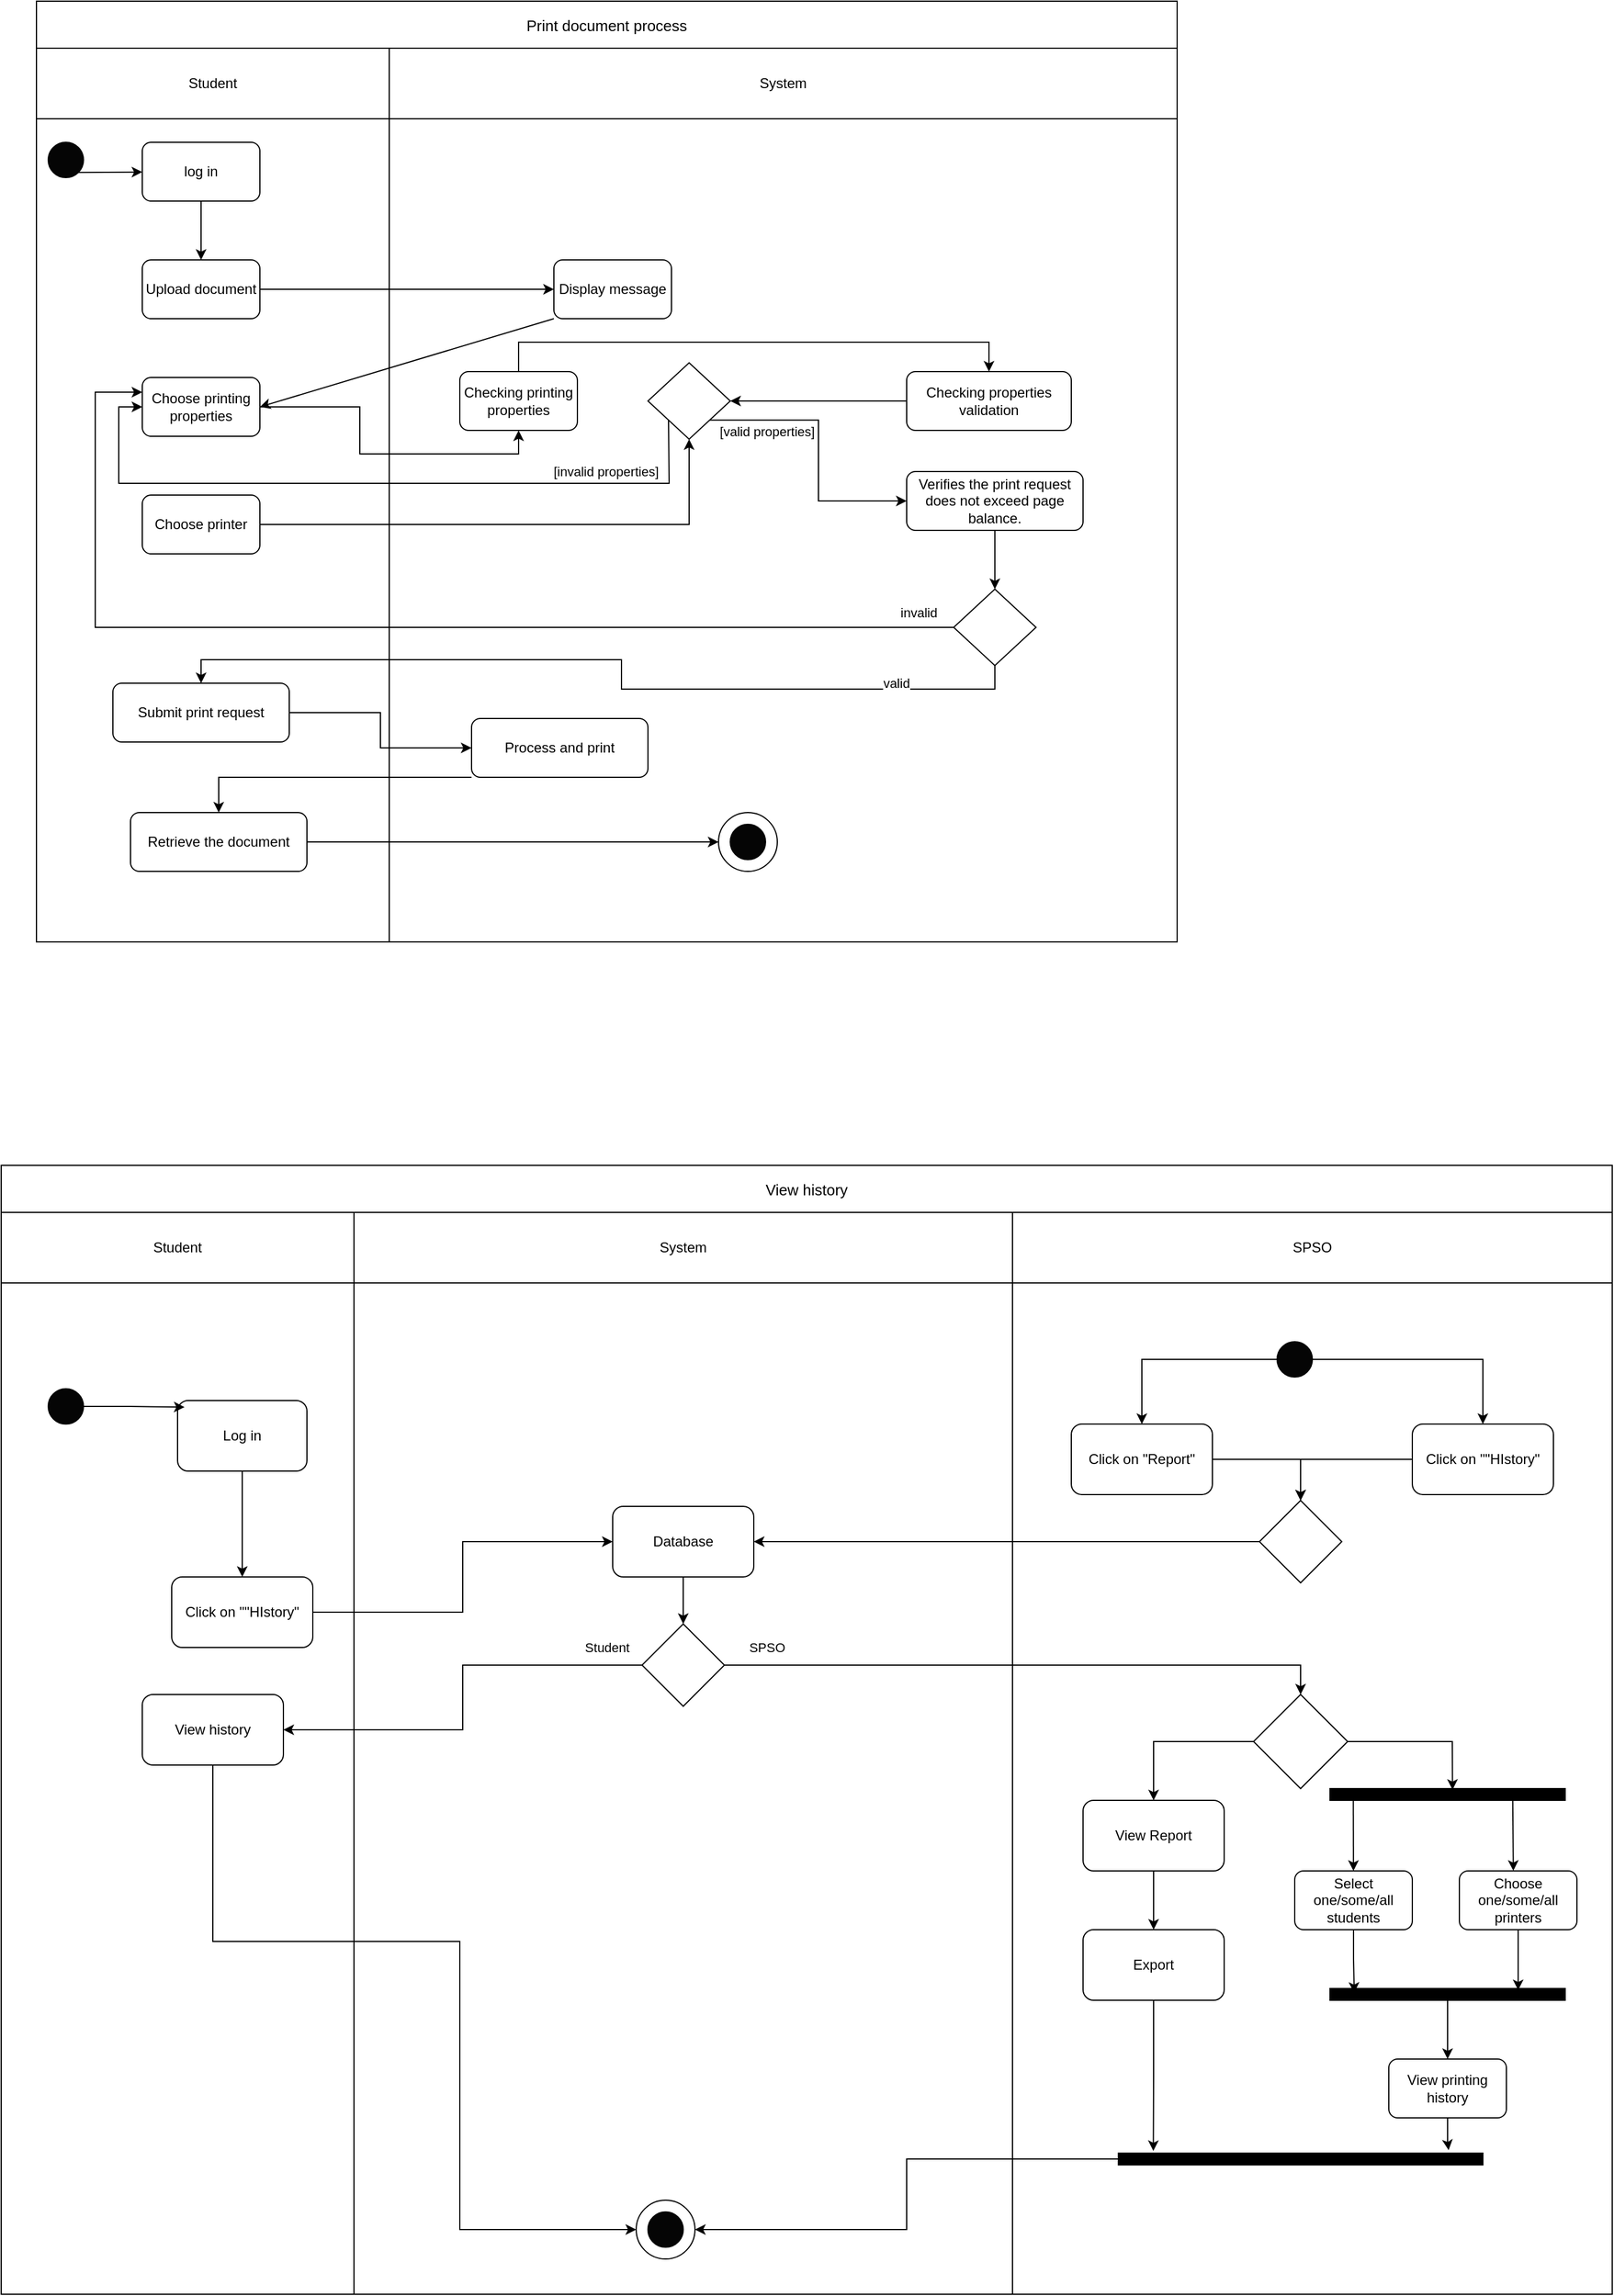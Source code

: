 <mxfile version="24.7.17">
  <diagram name="Page-1" id="vSrU1V59J8BGXjvMUhQw">
    <mxGraphModel dx="1909" dy="1013" grid="1" gridSize="10" guides="1" tooltips="1" connect="1" arrows="1" fold="1" page="1" pageScale="1" pageWidth="3300" pageHeight="4681" math="0" shadow="0">
      <root>
        <mxCell id="0" />
        <mxCell id="1" parent="0" />
        <mxCell id="SqMrX3MdcvN79roEV0-a-6" value="Print document process" style="shape=table;startSize=40;container=1;collapsible=0;childLayout=tableLayout;fontSize=13;" parent="1" vertex="1">
          <mxGeometry x="290" y="280" width="970" height="800" as="geometry" />
        </mxCell>
        <mxCell id="SqMrX3MdcvN79roEV0-a-7" value="" style="shape=tableRow;horizontal=0;startSize=0;swimlaneHead=0;swimlaneBody=0;strokeColor=inherit;top=0;left=0;bottom=0;right=0;collapsible=0;dropTarget=0;fillColor=none;points=[[0,0.5],[1,0.5]];portConstraint=eastwest;" parent="SqMrX3MdcvN79roEV0-a-6" vertex="1">
          <mxGeometry y="40" width="970" height="60" as="geometry" />
        </mxCell>
        <mxCell id="SqMrX3MdcvN79roEV0-a-8" value="Student" style="shape=partialRectangle;html=1;whiteSpace=wrap;connectable=0;strokeColor=inherit;overflow=hidden;fillColor=none;top=0;left=0;bottom=0;right=0;pointerEvents=1;" parent="SqMrX3MdcvN79roEV0-a-7" vertex="1">
          <mxGeometry width="300" height="60" as="geometry">
            <mxRectangle width="300" height="60" as="alternateBounds" />
          </mxGeometry>
        </mxCell>
        <mxCell id="SqMrX3MdcvN79roEV0-a-9" value="System" style="shape=partialRectangle;html=1;whiteSpace=wrap;connectable=0;strokeColor=inherit;overflow=hidden;fillColor=none;top=0;left=0;bottom=0;right=0;pointerEvents=1;" parent="SqMrX3MdcvN79roEV0-a-7" vertex="1">
          <mxGeometry x="300" width="670" height="60" as="geometry">
            <mxRectangle width="670" height="60" as="alternateBounds" />
          </mxGeometry>
        </mxCell>
        <mxCell id="SqMrX3MdcvN79roEV0-a-11" value="" style="shape=tableRow;horizontal=0;startSize=0;swimlaneHead=0;swimlaneBody=0;strokeColor=inherit;top=0;left=0;bottom=0;right=0;collapsible=0;dropTarget=0;fillColor=none;points=[[0,0.5],[1,0.5]];portConstraint=eastwest;" parent="SqMrX3MdcvN79roEV0-a-6" vertex="1">
          <mxGeometry y="100" width="970" height="700" as="geometry" />
        </mxCell>
        <mxCell id="SqMrX3MdcvN79roEV0-a-12" value="" style="shape=partialRectangle;html=1;whiteSpace=wrap;connectable=0;strokeColor=inherit;overflow=hidden;fillColor=none;top=0;left=0;bottom=0;right=0;pointerEvents=1;" parent="SqMrX3MdcvN79roEV0-a-11" vertex="1">
          <mxGeometry width="300" height="700" as="geometry">
            <mxRectangle width="300" height="700" as="alternateBounds" />
          </mxGeometry>
        </mxCell>
        <mxCell id="SqMrX3MdcvN79roEV0-a-13" value="" style="shape=partialRectangle;html=1;whiteSpace=wrap;connectable=0;strokeColor=inherit;overflow=hidden;fillColor=none;top=0;left=0;bottom=0;right=0;pointerEvents=1;" parent="SqMrX3MdcvN79roEV0-a-11" vertex="1">
          <mxGeometry x="300" width="670" height="700" as="geometry">
            <mxRectangle width="670" height="700" as="alternateBounds" />
          </mxGeometry>
        </mxCell>
        <mxCell id="SqMrX3MdcvN79roEV0-a-15" value="" style="ellipse;whiteSpace=wrap;html=1;aspect=fixed;fillColor=#050505;" parent="1" vertex="1">
          <mxGeometry x="300" y="400" width="30" height="30" as="geometry" />
        </mxCell>
        <mxCell id="SqMrX3MdcvN79roEV0-a-19" style="edgeStyle=orthogonalEdgeStyle;rounded=0;orthogonalLoop=1;jettySize=auto;html=1;entryX=0.5;entryY=0;entryDx=0;entryDy=0;" parent="1" source="SqMrX3MdcvN79roEV0-a-16" target="SqMrX3MdcvN79roEV0-a-17" edge="1">
          <mxGeometry relative="1" as="geometry" />
        </mxCell>
        <mxCell id="SqMrX3MdcvN79roEV0-a-16" value="log in" style="rounded=1;whiteSpace=wrap;html=1;" parent="1" vertex="1">
          <mxGeometry x="380" y="400" width="100" height="50" as="geometry" />
        </mxCell>
        <mxCell id="SqMrX3MdcvN79roEV0-a-26" style="edgeStyle=orthogonalEdgeStyle;rounded=0;orthogonalLoop=1;jettySize=auto;html=1;entryX=0;entryY=0.5;entryDx=0;entryDy=0;" parent="1" source="SqMrX3MdcvN79roEV0-a-17" target="SqMrX3MdcvN79roEV0-a-24" edge="1">
          <mxGeometry relative="1" as="geometry" />
        </mxCell>
        <mxCell id="SqMrX3MdcvN79roEV0-a-17" value="Upload document" style="rounded=1;whiteSpace=wrap;html=1;" parent="1" vertex="1">
          <mxGeometry x="380" y="500" width="100" height="50" as="geometry" />
        </mxCell>
        <mxCell id="SqMrX3MdcvN79roEV0-a-18" value="" style="endArrow=classic;html=1;rounded=0;exitX=1;exitY=1;exitDx=0;exitDy=0;" parent="1" source="SqMrX3MdcvN79roEV0-a-15" target="SqMrX3MdcvN79roEV0-a-16" edge="1">
          <mxGeometry width="50" height="50" relative="1" as="geometry">
            <mxPoint x="310" y="500" as="sourcePoint" />
            <mxPoint x="360" y="450" as="targetPoint" />
          </mxGeometry>
        </mxCell>
        <mxCell id="SqMrX3MdcvN79roEV0-a-28" style="edgeStyle=orthogonalEdgeStyle;rounded=0;orthogonalLoop=1;jettySize=auto;html=1;entryX=0.5;entryY=1;entryDx=0;entryDy=0;" parent="1" source="SqMrX3MdcvN79roEV0-a-20" target="SqMrX3MdcvN79roEV0-a-22" edge="1">
          <mxGeometry relative="1" as="geometry" />
        </mxCell>
        <mxCell id="SqMrX3MdcvN79roEV0-a-20" value="Choose printing properties" style="rounded=1;whiteSpace=wrap;html=1;" parent="1" vertex="1">
          <mxGeometry x="380" y="600" width="100" height="50" as="geometry" />
        </mxCell>
        <mxCell id="SqMrX3MdcvN79roEV0-a-36" style="edgeStyle=orthogonalEdgeStyle;rounded=0;orthogonalLoop=1;jettySize=auto;html=1;entryX=0.5;entryY=0;entryDx=0;entryDy=0;" parent="1" source="SqMrX3MdcvN79roEV0-a-22" target="SqMrX3MdcvN79roEV0-a-34" edge="1">
          <mxGeometry relative="1" as="geometry">
            <Array as="points">
              <mxPoint x="700" y="570" />
              <mxPoint x="1100" y="570" />
            </Array>
          </mxGeometry>
        </mxCell>
        <mxCell id="SqMrX3MdcvN79roEV0-a-22" value="Checking printing properties" style="rounded=1;whiteSpace=wrap;html=1;" parent="1" vertex="1">
          <mxGeometry x="650" y="595" width="100" height="50" as="geometry" />
        </mxCell>
        <mxCell id="SqMrX3MdcvN79roEV0-a-39" style="edgeStyle=orthogonalEdgeStyle;rounded=0;orthogonalLoop=1;jettySize=auto;html=1;exitX=1;exitY=1;exitDx=0;exitDy=0;entryX=0;entryY=0.5;entryDx=0;entryDy=0;" parent="1" source="SqMrX3MdcvN79roEV0-a-23" target="SqMrX3MdcvN79roEV0-a-38" edge="1">
          <mxGeometry relative="1" as="geometry" />
        </mxCell>
        <mxCell id="SqMrX3MdcvN79roEV0-a-40" value="[valid properties]" style="edgeLabel;html=1;align=center;verticalAlign=middle;resizable=0;points=[];" parent="SqMrX3MdcvN79roEV0-a-39" vertex="1" connectable="0">
          <mxGeometry x="-0.67" y="-1" relative="1" as="geometry">
            <mxPoint x="9" y="8" as="offset" />
          </mxGeometry>
        </mxCell>
        <mxCell id="SqMrX3MdcvN79roEV0-a-23" value="" style="rhombus;whiteSpace=wrap;html=1;" parent="1" vertex="1">
          <mxGeometry x="810" y="587.5" width="70" height="65" as="geometry" />
        </mxCell>
        <mxCell id="SqMrX3MdcvN79roEV0-a-24" value="Display message" style="rounded=1;whiteSpace=wrap;html=1;" parent="1" vertex="1">
          <mxGeometry x="730" y="500" width="100" height="50" as="geometry" />
        </mxCell>
        <mxCell id="SqMrX3MdcvN79roEV0-a-27" value="" style="endArrow=classic;html=1;rounded=0;exitX=0;exitY=1;exitDx=0;exitDy=0;entryX=1;entryY=0.5;entryDx=0;entryDy=0;" parent="1" source="SqMrX3MdcvN79roEV0-a-24" target="SqMrX3MdcvN79roEV0-a-20" edge="1">
          <mxGeometry width="50" height="50" relative="1" as="geometry">
            <mxPoint x="570" y="900" as="sourcePoint" />
            <mxPoint x="620" y="850" as="targetPoint" />
          </mxGeometry>
        </mxCell>
        <mxCell id="SqMrX3MdcvN79roEV0-a-31" style="edgeStyle=orthogonalEdgeStyle;rounded=0;orthogonalLoop=1;jettySize=auto;html=1;entryX=0.5;entryY=1;entryDx=0;entryDy=0;" parent="1" source="SqMrX3MdcvN79roEV0-a-30" target="SqMrX3MdcvN79roEV0-a-23" edge="1">
          <mxGeometry relative="1" as="geometry" />
        </mxCell>
        <mxCell id="SqMrX3MdcvN79roEV0-a-30" value="Choose printer" style="rounded=1;whiteSpace=wrap;html=1;" parent="1" vertex="1">
          <mxGeometry x="380" y="700" width="100" height="50" as="geometry" />
        </mxCell>
        <mxCell id="SqMrX3MdcvN79roEV0-a-32" value="" style="endArrow=classic;html=1;rounded=0;exitX=0;exitY=1;exitDx=0;exitDy=0;entryX=0;entryY=0.5;entryDx=0;entryDy=0;" parent="1" source="SqMrX3MdcvN79roEV0-a-23" target="SqMrX3MdcvN79roEV0-a-20" edge="1">
          <mxGeometry width="50" height="50" relative="1" as="geometry">
            <mxPoint x="640" y="850" as="sourcePoint" />
            <mxPoint x="690" y="800" as="targetPoint" />
            <Array as="points">
              <mxPoint x="828" y="690" />
              <mxPoint x="600" y="690" />
              <mxPoint x="360" y="690" />
              <mxPoint x="360" y="625" />
            </Array>
          </mxGeometry>
        </mxCell>
        <mxCell id="SqMrX3MdcvN79roEV0-a-33" value="[invalid properties]" style="edgeLabel;html=1;align=center;verticalAlign=middle;resizable=0;points=[];" parent="SqMrX3MdcvN79roEV0-a-32" vertex="1" connectable="0">
          <mxGeometry x="-0.639" y="1" relative="1" as="geometry">
            <mxPoint x="1" y="-11" as="offset" />
          </mxGeometry>
        </mxCell>
        <mxCell id="SqMrX3MdcvN79roEV0-a-35" style="edgeStyle=orthogonalEdgeStyle;rounded=0;orthogonalLoop=1;jettySize=auto;html=1;entryX=1;entryY=0.5;entryDx=0;entryDy=0;" parent="1" source="SqMrX3MdcvN79roEV0-a-34" target="SqMrX3MdcvN79roEV0-a-23" edge="1">
          <mxGeometry relative="1" as="geometry" />
        </mxCell>
        <mxCell id="SqMrX3MdcvN79roEV0-a-34" value="Checking properties validation" style="rounded=1;whiteSpace=wrap;html=1;" parent="1" vertex="1">
          <mxGeometry x="1030" y="595" width="140" height="50" as="geometry" />
        </mxCell>
        <mxCell id="SqMrX3MdcvN79roEV0-a-42" style="edgeStyle=orthogonalEdgeStyle;rounded=0;orthogonalLoop=1;jettySize=auto;html=1;entryX=0.5;entryY=0;entryDx=0;entryDy=0;" parent="1" source="SqMrX3MdcvN79roEV0-a-38" target="SqMrX3MdcvN79roEV0-a-41" edge="1">
          <mxGeometry relative="1" as="geometry" />
        </mxCell>
        <mxCell id="SqMrX3MdcvN79roEV0-a-38" value="Verifies the print request does not exceed page balance." style="rounded=1;whiteSpace=wrap;html=1;" parent="1" vertex="1">
          <mxGeometry x="1030" y="680" width="150" height="50" as="geometry" />
        </mxCell>
        <mxCell id="SqMrX3MdcvN79roEV0-a-43" style="edgeStyle=orthogonalEdgeStyle;rounded=0;orthogonalLoop=1;jettySize=auto;html=1;entryX=0;entryY=0.25;entryDx=0;entryDy=0;" parent="1" source="SqMrX3MdcvN79roEV0-a-41" target="SqMrX3MdcvN79roEV0-a-20" edge="1">
          <mxGeometry relative="1" as="geometry">
            <Array as="points">
              <mxPoint x="340" y="813" />
              <mxPoint x="340" y="613" />
            </Array>
          </mxGeometry>
        </mxCell>
        <mxCell id="SqMrX3MdcvN79roEV0-a-44" value="invalid" style="edgeLabel;html=1;align=center;verticalAlign=middle;resizable=0;points=[];" parent="SqMrX3MdcvN79roEV0-a-43" vertex="1" connectable="0">
          <mxGeometry x="-0.901" y="3" relative="1" as="geometry">
            <mxPoint x="18" y="-16" as="offset" />
          </mxGeometry>
        </mxCell>
        <mxCell id="SqMrX3MdcvN79roEV0-a-46" style="edgeStyle=orthogonalEdgeStyle;rounded=0;orthogonalLoop=1;jettySize=auto;html=1;exitX=0.5;exitY=1;exitDx=0;exitDy=0;entryX=0.5;entryY=0;entryDx=0;entryDy=0;" parent="1" source="SqMrX3MdcvN79roEV0-a-41" target="SqMrX3MdcvN79roEV0-a-45" edge="1">
          <mxGeometry relative="1" as="geometry" />
        </mxCell>
        <mxCell id="SqMrX3MdcvN79roEV0-a-47" value="valid" style="edgeLabel;html=1;align=center;verticalAlign=middle;resizable=0;points=[];" parent="SqMrX3MdcvN79roEV0-a-46" vertex="1" connectable="0">
          <mxGeometry x="-0.701" y="-1" relative="1" as="geometry">
            <mxPoint x="6" y="-4" as="offset" />
          </mxGeometry>
        </mxCell>
        <mxCell id="SqMrX3MdcvN79roEV0-a-41" value="" style="rhombus;whiteSpace=wrap;html=1;" parent="1" vertex="1">
          <mxGeometry x="1070" y="780" width="70" height="65" as="geometry" />
        </mxCell>
        <mxCell id="SqMrX3MdcvN79roEV0-a-50" style="edgeStyle=orthogonalEdgeStyle;rounded=0;orthogonalLoop=1;jettySize=auto;html=1;exitX=1;exitY=0.5;exitDx=0;exitDy=0;entryX=0;entryY=0.5;entryDx=0;entryDy=0;" parent="1" source="SqMrX3MdcvN79roEV0-a-45" target="SqMrX3MdcvN79roEV0-a-49" edge="1">
          <mxGeometry relative="1" as="geometry" />
        </mxCell>
        <mxCell id="SqMrX3MdcvN79roEV0-a-45" value="Submit print request" style="rounded=1;whiteSpace=wrap;html=1;" parent="1" vertex="1">
          <mxGeometry x="355" y="860" width="150" height="50" as="geometry" />
        </mxCell>
        <mxCell id="SqMrX3MdcvN79roEV0-a-58" style="edgeStyle=orthogonalEdgeStyle;rounded=0;orthogonalLoop=1;jettySize=auto;html=1;entryX=0.5;entryY=0;entryDx=0;entryDy=0;" parent="1" source="SqMrX3MdcvN79roEV0-a-49" target="SqMrX3MdcvN79roEV0-a-52" edge="1">
          <mxGeometry relative="1" as="geometry">
            <Array as="points">
              <mxPoint x="445" y="940" />
            </Array>
          </mxGeometry>
        </mxCell>
        <mxCell id="SqMrX3MdcvN79roEV0-a-49" value="Process and print" style="rounded=1;whiteSpace=wrap;html=1;" parent="1" vertex="1">
          <mxGeometry x="660" y="890" width="150" height="50" as="geometry" />
        </mxCell>
        <mxCell id="SqMrX3MdcvN79roEV0-a-57" style="edgeStyle=orthogonalEdgeStyle;rounded=0;orthogonalLoop=1;jettySize=auto;html=1;entryX=0;entryY=0.5;entryDx=0;entryDy=0;" parent="1" source="SqMrX3MdcvN79roEV0-a-52" target="SqMrX3MdcvN79roEV0-a-55" edge="1">
          <mxGeometry relative="1" as="geometry" />
        </mxCell>
        <mxCell id="SqMrX3MdcvN79roEV0-a-52" value="Retrieve the document" style="rounded=1;whiteSpace=wrap;html=1;" parent="1" vertex="1">
          <mxGeometry x="370" y="970" width="150" height="50" as="geometry" />
        </mxCell>
        <mxCell id="SqMrX3MdcvN79roEV0-a-55" value="" style="ellipse;whiteSpace=wrap;html=1;aspect=fixed;" parent="1" vertex="1">
          <mxGeometry x="870" y="970" width="50" height="50" as="geometry" />
        </mxCell>
        <mxCell id="SqMrX3MdcvN79roEV0-a-54" value="" style="ellipse;whiteSpace=wrap;html=1;aspect=fixed;fillColor=#050505;" parent="1" vertex="1">
          <mxGeometry x="880" y="980" width="30" height="30" as="geometry" />
        </mxCell>
        <mxCell id="daXKapVQvm4PJSoy0kmQ-1" value="View history" style="shape=table;startSize=40;container=1;collapsible=0;childLayout=tableLayout;fontSize=13;" vertex="1" parent="1">
          <mxGeometry x="260" y="1270" width="1370" height="960.0" as="geometry" />
        </mxCell>
        <mxCell id="daXKapVQvm4PJSoy0kmQ-2" value="" style="shape=tableRow;horizontal=0;startSize=0;swimlaneHead=0;swimlaneBody=0;strokeColor=inherit;top=0;left=0;bottom=0;right=0;collapsible=0;dropTarget=0;fillColor=none;points=[[0,0.5],[1,0.5]];portConstraint=eastwest;" vertex="1" parent="daXKapVQvm4PJSoy0kmQ-1">
          <mxGeometry y="40" width="1370" height="60" as="geometry" />
        </mxCell>
        <mxCell id="daXKapVQvm4PJSoy0kmQ-3" value="Student" style="shape=partialRectangle;html=1;whiteSpace=wrap;connectable=0;strokeColor=inherit;overflow=hidden;fillColor=none;top=0;left=0;bottom=0;right=0;pointerEvents=1;" vertex="1" parent="daXKapVQvm4PJSoy0kmQ-2">
          <mxGeometry width="300" height="60" as="geometry">
            <mxRectangle width="300" height="60" as="alternateBounds" />
          </mxGeometry>
        </mxCell>
        <mxCell id="daXKapVQvm4PJSoy0kmQ-4" value="System" style="shape=partialRectangle;html=1;whiteSpace=wrap;connectable=0;strokeColor=inherit;overflow=hidden;fillColor=none;top=0;left=0;bottom=0;right=0;pointerEvents=1;" vertex="1" parent="daXKapVQvm4PJSoy0kmQ-2">
          <mxGeometry x="300" width="560" height="60" as="geometry">
            <mxRectangle width="560" height="60" as="alternateBounds" />
          </mxGeometry>
        </mxCell>
        <mxCell id="daXKapVQvm4PJSoy0kmQ-8" value="SPSO" style="shape=partialRectangle;html=1;whiteSpace=wrap;connectable=0;strokeColor=inherit;overflow=hidden;fillColor=none;top=0;left=0;bottom=0;right=0;pointerEvents=1;" vertex="1" parent="daXKapVQvm4PJSoy0kmQ-2">
          <mxGeometry x="860" width="510" height="60" as="geometry">
            <mxRectangle width="510" height="60" as="alternateBounds" />
          </mxGeometry>
        </mxCell>
        <mxCell id="daXKapVQvm4PJSoy0kmQ-5" value="" style="shape=tableRow;horizontal=0;startSize=0;swimlaneHead=0;swimlaneBody=0;strokeColor=inherit;top=0;left=0;bottom=0;right=0;collapsible=0;dropTarget=0;fillColor=none;points=[[0,0.5],[1,0.5]];portConstraint=eastwest;" vertex="1" parent="daXKapVQvm4PJSoy0kmQ-1">
          <mxGeometry y="100" width="1370" height="860" as="geometry" />
        </mxCell>
        <mxCell id="daXKapVQvm4PJSoy0kmQ-6" value="" style="shape=partialRectangle;html=1;whiteSpace=wrap;connectable=0;strokeColor=inherit;overflow=hidden;fillColor=none;top=0;left=0;bottom=0;right=0;pointerEvents=1;" vertex="1" parent="daXKapVQvm4PJSoy0kmQ-5">
          <mxGeometry width="300" height="860" as="geometry">
            <mxRectangle width="300" height="860" as="alternateBounds" />
          </mxGeometry>
        </mxCell>
        <mxCell id="daXKapVQvm4PJSoy0kmQ-7" value="" style="shape=partialRectangle;html=1;whiteSpace=wrap;connectable=0;strokeColor=inherit;overflow=hidden;fillColor=none;top=0;left=0;bottom=0;right=0;pointerEvents=1;" vertex="1" parent="daXKapVQvm4PJSoy0kmQ-5">
          <mxGeometry x="300" width="560" height="860" as="geometry">
            <mxRectangle width="560" height="860" as="alternateBounds" />
          </mxGeometry>
        </mxCell>
        <mxCell id="daXKapVQvm4PJSoy0kmQ-9" style="shape=partialRectangle;html=1;whiteSpace=wrap;connectable=0;strokeColor=inherit;overflow=hidden;fillColor=none;top=0;left=0;bottom=0;right=0;pointerEvents=1;" vertex="1" parent="daXKapVQvm4PJSoy0kmQ-5">
          <mxGeometry x="860" width="510" height="860" as="geometry">
            <mxRectangle width="510" height="860" as="alternateBounds" />
          </mxGeometry>
        </mxCell>
        <mxCell id="daXKapVQvm4PJSoy0kmQ-10" value="" style="ellipse;whiteSpace=wrap;html=1;aspect=fixed;fillColor=#050505;" vertex="1" parent="1">
          <mxGeometry x="300" y="1460" width="30" height="30" as="geometry" />
        </mxCell>
        <mxCell id="daXKapVQvm4PJSoy0kmQ-14" style="edgeStyle=orthogonalEdgeStyle;rounded=0;orthogonalLoop=1;jettySize=auto;html=1;exitX=0.5;exitY=1;exitDx=0;exitDy=0;entryX=0.5;entryY=0;entryDx=0;entryDy=0;" edge="1" parent="1" source="daXKapVQvm4PJSoy0kmQ-11" target="daXKapVQvm4PJSoy0kmQ-13">
          <mxGeometry relative="1" as="geometry" />
        </mxCell>
        <mxCell id="daXKapVQvm4PJSoy0kmQ-11" value="Log in" style="rounded=1;whiteSpace=wrap;html=1;" vertex="1" parent="1">
          <mxGeometry x="410" y="1470" width="110" height="60" as="geometry" />
        </mxCell>
        <mxCell id="daXKapVQvm4PJSoy0kmQ-12" style="edgeStyle=orthogonalEdgeStyle;rounded=0;orthogonalLoop=1;jettySize=auto;html=1;entryX=0.054;entryY=0.093;entryDx=0;entryDy=0;entryPerimeter=0;" edge="1" parent="1" source="daXKapVQvm4PJSoy0kmQ-10" target="daXKapVQvm4PJSoy0kmQ-11">
          <mxGeometry relative="1" as="geometry" />
        </mxCell>
        <mxCell id="daXKapVQvm4PJSoy0kmQ-16" style="edgeStyle=orthogonalEdgeStyle;rounded=0;orthogonalLoop=1;jettySize=auto;html=1;entryX=0;entryY=0.5;entryDx=0;entryDy=0;" edge="1" parent="1" source="daXKapVQvm4PJSoy0kmQ-13" target="daXKapVQvm4PJSoy0kmQ-15">
          <mxGeometry relative="1" as="geometry" />
        </mxCell>
        <mxCell id="daXKapVQvm4PJSoy0kmQ-13" value="Click on &quot;&quot;HIstory&quot;" style="rounded=1;whiteSpace=wrap;html=1;" vertex="1" parent="1">
          <mxGeometry x="405" y="1620" width="120" height="60" as="geometry" />
        </mxCell>
        <mxCell id="daXKapVQvm4PJSoy0kmQ-23" style="edgeStyle=orthogonalEdgeStyle;rounded=0;orthogonalLoop=1;jettySize=auto;html=1;entryX=0.5;entryY=0;entryDx=0;entryDy=0;" edge="1" parent="1" source="daXKapVQvm4PJSoy0kmQ-15" target="daXKapVQvm4PJSoy0kmQ-22">
          <mxGeometry relative="1" as="geometry" />
        </mxCell>
        <mxCell id="daXKapVQvm4PJSoy0kmQ-15" value="Database" style="rounded=1;whiteSpace=wrap;html=1;" vertex="1" parent="1">
          <mxGeometry x="780" y="1560" width="120" height="60" as="geometry" />
        </mxCell>
        <mxCell id="daXKapVQvm4PJSoy0kmQ-32" style="edgeStyle=orthogonalEdgeStyle;rounded=0;orthogonalLoop=1;jettySize=auto;html=1;entryX=0.5;entryY=0;entryDx=0;entryDy=0;" edge="1" parent="1" source="daXKapVQvm4PJSoy0kmQ-17" target="daXKapVQvm4PJSoy0kmQ-30">
          <mxGeometry relative="1" as="geometry" />
        </mxCell>
        <mxCell id="daXKapVQvm4PJSoy0kmQ-17" value="Click on &quot;&quot;HIstory&quot;" style="rounded=1;whiteSpace=wrap;html=1;" vertex="1" parent="1">
          <mxGeometry x="1460" y="1490" width="120" height="60" as="geometry" />
        </mxCell>
        <mxCell id="daXKapVQvm4PJSoy0kmQ-19" style="edgeStyle=orthogonalEdgeStyle;rounded=0;orthogonalLoop=1;jettySize=auto;html=1;entryX=0.5;entryY=0;entryDx=0;entryDy=0;" edge="1" parent="1" source="daXKapVQvm4PJSoy0kmQ-18" target="daXKapVQvm4PJSoy0kmQ-17">
          <mxGeometry relative="1" as="geometry" />
        </mxCell>
        <mxCell id="daXKapVQvm4PJSoy0kmQ-29" style="edgeStyle=orthogonalEdgeStyle;rounded=0;orthogonalLoop=1;jettySize=auto;html=1;" edge="1" parent="1" source="daXKapVQvm4PJSoy0kmQ-18" target="daXKapVQvm4PJSoy0kmQ-27">
          <mxGeometry relative="1" as="geometry" />
        </mxCell>
        <mxCell id="daXKapVQvm4PJSoy0kmQ-18" value="" style="ellipse;whiteSpace=wrap;html=1;aspect=fixed;fillColor=#050505;" vertex="1" parent="1">
          <mxGeometry x="1345" y="1420" width="30" height="30" as="geometry" />
        </mxCell>
        <mxCell id="daXKapVQvm4PJSoy0kmQ-25" style="edgeStyle=orthogonalEdgeStyle;rounded=0;orthogonalLoop=1;jettySize=auto;html=1;entryX=1;entryY=0.5;entryDx=0;entryDy=0;" edge="1" parent="1" source="daXKapVQvm4PJSoy0kmQ-22" target="daXKapVQvm4PJSoy0kmQ-24">
          <mxGeometry relative="1" as="geometry" />
        </mxCell>
        <mxCell id="daXKapVQvm4PJSoy0kmQ-26" value="Student" style="edgeLabel;html=1;align=center;verticalAlign=middle;resizable=0;points=[];" vertex="1" connectable="0" parent="daXKapVQvm4PJSoy0kmQ-25">
          <mxGeometry x="-0.822" y="-2" relative="1" as="geometry">
            <mxPoint x="2" y="-13" as="offset" />
          </mxGeometry>
        </mxCell>
        <mxCell id="daXKapVQvm4PJSoy0kmQ-35" style="edgeStyle=orthogonalEdgeStyle;rounded=0;orthogonalLoop=1;jettySize=auto;html=1;entryX=0.5;entryY=0;entryDx=0;entryDy=0;" edge="1" parent="1" source="daXKapVQvm4PJSoy0kmQ-22" target="daXKapVQvm4PJSoy0kmQ-34">
          <mxGeometry relative="1" as="geometry" />
        </mxCell>
        <mxCell id="daXKapVQvm4PJSoy0kmQ-36" value="SPSO" style="edgeLabel;html=1;align=center;verticalAlign=middle;resizable=0;points=[];" vertex="1" connectable="0" parent="daXKapVQvm4PJSoy0kmQ-35">
          <mxGeometry x="-0.807" relative="1" as="geometry">
            <mxPoint x="-14" y="-15" as="offset" />
          </mxGeometry>
        </mxCell>
        <mxCell id="daXKapVQvm4PJSoy0kmQ-22" value="" style="rhombus;whiteSpace=wrap;html=1;" vertex="1" parent="1">
          <mxGeometry x="805" y="1660" width="70" height="70" as="geometry" />
        </mxCell>
        <mxCell id="daXKapVQvm4PJSoy0kmQ-63" style="edgeStyle=orthogonalEdgeStyle;rounded=0;orthogonalLoop=1;jettySize=auto;html=1;entryX=0;entryY=0.5;entryDx=0;entryDy=0;" edge="1" parent="1" source="daXKapVQvm4PJSoy0kmQ-24" target="daXKapVQvm4PJSoy0kmQ-54">
          <mxGeometry relative="1" as="geometry">
            <Array as="points">
              <mxPoint x="440" y="1930" />
              <mxPoint x="650" y="1930" />
              <mxPoint x="650" y="2175" />
            </Array>
          </mxGeometry>
        </mxCell>
        <mxCell id="daXKapVQvm4PJSoy0kmQ-24" value="View history" style="rounded=1;whiteSpace=wrap;html=1;" vertex="1" parent="1">
          <mxGeometry x="380" y="1720" width="120" height="60" as="geometry" />
        </mxCell>
        <mxCell id="daXKapVQvm4PJSoy0kmQ-31" style="edgeStyle=orthogonalEdgeStyle;rounded=0;orthogonalLoop=1;jettySize=auto;html=1;exitX=1;exitY=0.5;exitDx=0;exitDy=0;entryX=0.5;entryY=0;entryDx=0;entryDy=0;" edge="1" parent="1" source="daXKapVQvm4PJSoy0kmQ-27" target="daXKapVQvm4PJSoy0kmQ-30">
          <mxGeometry relative="1" as="geometry" />
        </mxCell>
        <mxCell id="daXKapVQvm4PJSoy0kmQ-27" value="Click on &quot;Report&quot;" style="rounded=1;whiteSpace=wrap;html=1;" vertex="1" parent="1">
          <mxGeometry x="1170" y="1490" width="120" height="60" as="geometry" />
        </mxCell>
        <mxCell id="daXKapVQvm4PJSoy0kmQ-33" style="edgeStyle=orthogonalEdgeStyle;rounded=0;orthogonalLoop=1;jettySize=auto;html=1;entryX=1;entryY=0.5;entryDx=0;entryDy=0;" edge="1" parent="1" source="daXKapVQvm4PJSoy0kmQ-30" target="daXKapVQvm4PJSoy0kmQ-15">
          <mxGeometry relative="1" as="geometry" />
        </mxCell>
        <mxCell id="daXKapVQvm4PJSoy0kmQ-30" value="" style="rhombus;whiteSpace=wrap;html=1;" vertex="1" parent="1">
          <mxGeometry x="1330" y="1555" width="70" height="70" as="geometry" />
        </mxCell>
        <mxCell id="daXKapVQvm4PJSoy0kmQ-38" style="edgeStyle=orthogonalEdgeStyle;rounded=0;orthogonalLoop=1;jettySize=auto;html=1;exitX=0;exitY=0.5;exitDx=0;exitDy=0;entryX=0.5;entryY=0;entryDx=0;entryDy=0;" edge="1" parent="1" source="daXKapVQvm4PJSoy0kmQ-34" target="daXKapVQvm4PJSoy0kmQ-37">
          <mxGeometry relative="1" as="geometry" />
        </mxCell>
        <mxCell id="daXKapVQvm4PJSoy0kmQ-34" value="" style="rhombus;whiteSpace=wrap;html=1;" vertex="1" parent="1">
          <mxGeometry x="1325" y="1720" width="80" height="80" as="geometry" />
        </mxCell>
        <mxCell id="daXKapVQvm4PJSoy0kmQ-57" style="edgeStyle=orthogonalEdgeStyle;rounded=0;orthogonalLoop=1;jettySize=auto;html=1;exitX=0.5;exitY=1;exitDx=0;exitDy=0;entryX=0.5;entryY=0;entryDx=0;entryDy=0;" edge="1" parent="1" source="daXKapVQvm4PJSoy0kmQ-37" target="daXKapVQvm4PJSoy0kmQ-56">
          <mxGeometry relative="1" as="geometry" />
        </mxCell>
        <mxCell id="daXKapVQvm4PJSoy0kmQ-37" value="View Report" style="rounded=1;whiteSpace=wrap;html=1;" vertex="1" parent="1">
          <mxGeometry x="1180" y="1810" width="120" height="60" as="geometry" />
        </mxCell>
        <mxCell id="daXKapVQvm4PJSoy0kmQ-42" value="" style="endArrow=classic;html=1;rounded=0;exitX=1;exitY=0.5;exitDx=0;exitDy=0;entryX=0.521;entryY=0.106;entryDx=0;entryDy=0;entryPerimeter=0;" edge="1" parent="1" source="daXKapVQvm4PJSoy0kmQ-34" target="daXKapVQvm4PJSoy0kmQ-43">
          <mxGeometry width="50" height="50" relative="1" as="geometry">
            <mxPoint x="1480" y="1710" as="sourcePoint" />
            <mxPoint x="1405" y="1795" as="targetPoint" />
            <Array as="points">
              <mxPoint x="1494" y="1760" />
            </Array>
          </mxGeometry>
        </mxCell>
        <mxCell id="daXKapVQvm4PJSoy0kmQ-43" value="" style="rounded=0;whiteSpace=wrap;html=1;fillColor=#000000;" vertex="1" parent="1">
          <mxGeometry x="1390" y="1800" width="200" height="10" as="geometry" />
        </mxCell>
        <mxCell id="daXKapVQvm4PJSoy0kmQ-44" value="" style="endArrow=classic;html=1;rounded=0;exitX=0.099;exitY=0.989;exitDx=0;exitDy=0;exitPerimeter=0;" edge="1" parent="1" source="daXKapVQvm4PJSoy0kmQ-43" target="daXKapVQvm4PJSoy0kmQ-45">
          <mxGeometry width="50" height="50" relative="1" as="geometry">
            <mxPoint x="1405" y="2010" as="sourcePoint" />
            <mxPoint x="1455" y="1960" as="targetPoint" />
          </mxGeometry>
        </mxCell>
        <mxCell id="daXKapVQvm4PJSoy0kmQ-45" value="Select one/some/all students" style="rounded=1;whiteSpace=wrap;html=1;" vertex="1" parent="1">
          <mxGeometry x="1360" y="1870" width="100" height="50" as="geometry" />
        </mxCell>
        <mxCell id="daXKapVQvm4PJSoy0kmQ-46" value="Choose one/some/all printers" style="rounded=1;whiteSpace=wrap;html=1;" vertex="1" parent="1">
          <mxGeometry x="1500" y="1870" width="100" height="50" as="geometry" />
        </mxCell>
        <mxCell id="daXKapVQvm4PJSoy0kmQ-47" value="" style="endArrow=classic;html=1;rounded=0;exitX=0.777;exitY=0.944;exitDx=0;exitDy=0;exitPerimeter=0;entryX=0.459;entryY=-0.002;entryDx=0;entryDy=0;entryPerimeter=0;" edge="1" parent="1" source="daXKapVQvm4PJSoy0kmQ-43" target="daXKapVQvm4PJSoy0kmQ-46">
          <mxGeometry width="50" height="50" relative="1" as="geometry">
            <mxPoint x="1420" y="1900" as="sourcePoint" />
            <mxPoint x="1470" y="1850" as="targetPoint" />
          </mxGeometry>
        </mxCell>
        <mxCell id="daXKapVQvm4PJSoy0kmQ-53" style="edgeStyle=orthogonalEdgeStyle;rounded=0;orthogonalLoop=1;jettySize=auto;html=1;exitX=0.5;exitY=1;exitDx=0;exitDy=0;entryX=0.5;entryY=0;entryDx=0;entryDy=0;" edge="1" parent="1" source="daXKapVQvm4PJSoy0kmQ-48" target="daXKapVQvm4PJSoy0kmQ-52">
          <mxGeometry relative="1" as="geometry" />
        </mxCell>
        <mxCell id="daXKapVQvm4PJSoy0kmQ-48" value="" style="rounded=0;whiteSpace=wrap;html=1;fillColor=#000000;" vertex="1" parent="1">
          <mxGeometry x="1390" y="1970" width="200" height="10" as="geometry" />
        </mxCell>
        <mxCell id="daXKapVQvm4PJSoy0kmQ-49" style="edgeStyle=orthogonalEdgeStyle;rounded=0;orthogonalLoop=1;jettySize=auto;html=1;exitX=0.5;exitY=1;exitDx=0;exitDy=0;entryX=0.103;entryY=0.371;entryDx=0;entryDy=0;entryPerimeter=0;" edge="1" parent="1" source="daXKapVQvm4PJSoy0kmQ-45" target="daXKapVQvm4PJSoy0kmQ-48">
          <mxGeometry relative="1" as="geometry" />
        </mxCell>
        <mxCell id="daXKapVQvm4PJSoy0kmQ-51" style="edgeStyle=orthogonalEdgeStyle;rounded=0;orthogonalLoop=1;jettySize=auto;html=1;exitX=0.5;exitY=1;exitDx=0;exitDy=0;entryX=0.8;entryY=0.143;entryDx=0;entryDy=0;entryPerimeter=0;" edge="1" parent="1" source="daXKapVQvm4PJSoy0kmQ-46" target="daXKapVQvm4PJSoy0kmQ-48">
          <mxGeometry relative="1" as="geometry" />
        </mxCell>
        <mxCell id="daXKapVQvm4PJSoy0kmQ-52" value="View printing history" style="rounded=1;whiteSpace=wrap;html=1;" vertex="1" parent="1">
          <mxGeometry x="1440" y="2030" width="100" height="50" as="geometry" />
        </mxCell>
        <mxCell id="daXKapVQvm4PJSoy0kmQ-54" value="" style="ellipse;whiteSpace=wrap;html=1;aspect=fixed;" vertex="1" parent="1">
          <mxGeometry x="800" y="2150" width="50" height="50" as="geometry" />
        </mxCell>
        <mxCell id="daXKapVQvm4PJSoy0kmQ-55" value="" style="ellipse;whiteSpace=wrap;html=1;aspect=fixed;fillColor=#050505;" vertex="1" parent="1">
          <mxGeometry x="810" y="2160" width="30" height="30" as="geometry" />
        </mxCell>
        <mxCell id="daXKapVQvm4PJSoy0kmQ-56" value="Export" style="rounded=1;whiteSpace=wrap;html=1;" vertex="1" parent="1">
          <mxGeometry x="1180" y="1920" width="120" height="60" as="geometry" />
        </mxCell>
        <mxCell id="daXKapVQvm4PJSoy0kmQ-62" style="edgeStyle=orthogonalEdgeStyle;rounded=0;orthogonalLoop=1;jettySize=auto;html=1;entryX=1;entryY=0.5;entryDx=0;entryDy=0;" edge="1" parent="1" source="daXKapVQvm4PJSoy0kmQ-59" target="daXKapVQvm4PJSoy0kmQ-54">
          <mxGeometry relative="1" as="geometry" />
        </mxCell>
        <mxCell id="daXKapVQvm4PJSoy0kmQ-59" value="" style="rounded=0;whiteSpace=wrap;html=1;fillColor=#000000;" vertex="1" parent="1">
          <mxGeometry x="1210" y="2110" width="310" height="10" as="geometry" />
        </mxCell>
        <mxCell id="daXKapVQvm4PJSoy0kmQ-60" style="edgeStyle=orthogonalEdgeStyle;rounded=0;orthogonalLoop=1;jettySize=auto;html=1;entryX=0.096;entryY=-0.182;entryDx=0;entryDy=0;entryPerimeter=0;" edge="1" parent="1" source="daXKapVQvm4PJSoy0kmQ-56" target="daXKapVQvm4PJSoy0kmQ-59">
          <mxGeometry relative="1" as="geometry" />
        </mxCell>
        <mxCell id="daXKapVQvm4PJSoy0kmQ-61" style="edgeStyle=orthogonalEdgeStyle;rounded=0;orthogonalLoop=1;jettySize=auto;html=1;entryX=0.906;entryY=-0.255;entryDx=0;entryDy=0;entryPerimeter=0;" edge="1" parent="1" source="daXKapVQvm4PJSoy0kmQ-52" target="daXKapVQvm4PJSoy0kmQ-59">
          <mxGeometry relative="1" as="geometry" />
        </mxCell>
      </root>
    </mxGraphModel>
  </diagram>
</mxfile>
